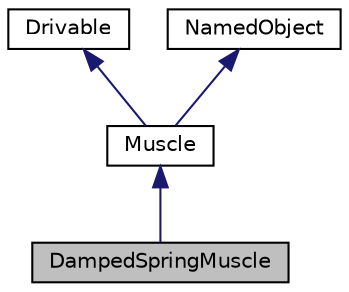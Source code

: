 digraph "DampedSpringMuscle"
{
 // LATEX_PDF_SIZE
  edge [fontname="Helvetica",fontsize="10",labelfontname="Helvetica",labelfontsize="10"];
  node [fontname="Helvetica",fontsize="10",shape=record];
  Node1 [label="DampedSpringMuscle",height=0.2,width=0.4,color="black", fillcolor="grey75", style="filled", fontcolor="black",tooltip=" "];
  Node2 -> Node1 [dir="back",color="midnightblue",fontsize="10",style="solid"];
  Node2 [label="Muscle",height=0.2,width=0.4,color="black", fillcolor="white", style="filled",URL="$classMuscle.html",tooltip=" "];
  Node3 -> Node2 [dir="back",color="midnightblue",fontsize="10",style="solid"];
  Node3 [label="Drivable",height=0.2,width=0.4,color="black", fillcolor="white", style="filled",URL="$classDrivable.html",tooltip=" "];
  Node4 -> Node2 [dir="back",color="midnightblue",fontsize="10",style="solid"];
  Node4 [label="NamedObject",height=0.2,width=0.4,color="black", fillcolor="white", style="filled",URL="$classNamedObject.html",tooltip=" "];
}
